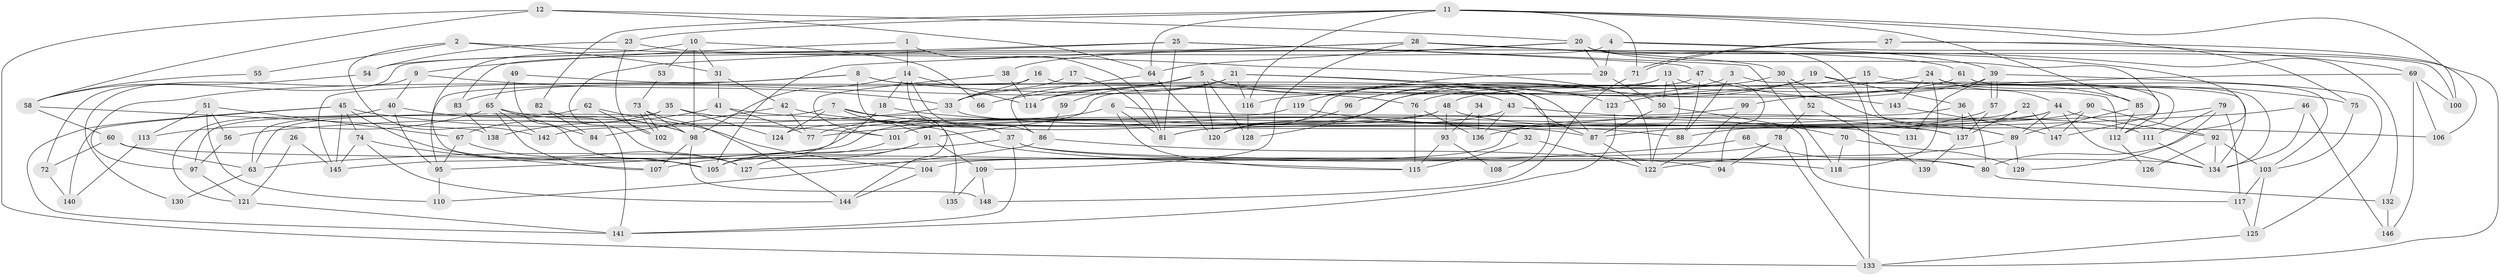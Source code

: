 // coarse degree distribution, {6: 0.14864864864864866, 8: 0.06756756756756757, 7: 0.0945945945945946, 3: 0.0945945945945946, 5: 0.22972972972972974, 4: 0.24324324324324326, 2: 0.02702702702702703, 10: 0.02702702702702703, 12: 0.02702702702702703, 9: 0.04054054054054054}
// Generated by graph-tools (version 1.1) at 2025/37/03/04/25 23:37:11]
// undirected, 148 vertices, 296 edges
graph export_dot {
  node [color=gray90,style=filled];
  1;
  2;
  3;
  4;
  5;
  6;
  7;
  8;
  9;
  10;
  11;
  12;
  13;
  14;
  15;
  16;
  17;
  18;
  19;
  20;
  21;
  22;
  23;
  24;
  25;
  26;
  27;
  28;
  29;
  30;
  31;
  32;
  33;
  34;
  35;
  36;
  37;
  38;
  39;
  40;
  41;
  42;
  43;
  44;
  45;
  46;
  47;
  48;
  49;
  50;
  51;
  52;
  53;
  54;
  55;
  56;
  57;
  58;
  59;
  60;
  61;
  62;
  63;
  64;
  65;
  66;
  67;
  68;
  69;
  70;
  71;
  72;
  73;
  74;
  75;
  76;
  77;
  78;
  79;
  80;
  81;
  82;
  83;
  84;
  85;
  86;
  87;
  88;
  89;
  90;
  91;
  92;
  93;
  94;
  95;
  96;
  97;
  98;
  99;
  100;
  101;
  102;
  103;
  104;
  105;
  106;
  107;
  108;
  109;
  110;
  111;
  112;
  113;
  114;
  115;
  116;
  117;
  118;
  119;
  120;
  121;
  122;
  123;
  124;
  125;
  126;
  127;
  128;
  129;
  130;
  131;
  132;
  133;
  134;
  135;
  136;
  137;
  138;
  139;
  140;
  141;
  142;
  143;
  144;
  145;
  146;
  147;
  148;
  1 -- 81;
  1 -- 14;
  1 -- 9;
  2 -- 122;
  2 -- 142;
  2 -- 31;
  2 -- 55;
  3 -- 88;
  3 -- 134;
  3 -- 96;
  4 -- 29;
  4 -- 39;
  4 -- 83;
  4 -- 133;
  5 -- 120;
  5 -- 128;
  5 -- 43;
  5 -- 59;
  5 -- 66;
  5 -- 87;
  6 -- 81;
  6 -- 117;
  6 -- 77;
  6 -- 115;
  7 -- 63;
  7 -- 91;
  7 -- 32;
  7 -- 124;
  7 -- 135;
  8 -- 87;
  8 -- 144;
  8 -- 97;
  8 -- 143;
  8 -- 145;
  9 -- 40;
  9 -- 33;
  9 -- 130;
  10 -- 98;
  10 -- 31;
  10 -- 53;
  10 -- 66;
  10 -- 105;
  11 -- 71;
  11 -- 23;
  11 -- 64;
  11 -- 75;
  11 -- 82;
  11 -- 85;
  11 -- 100;
  11 -- 116;
  12 -- 133;
  12 -- 20;
  12 -- 58;
  12 -- 64;
  13 -- 122;
  13 -- 33;
  13 -- 50;
  13 -- 91;
  13 -- 94;
  14 -- 37;
  14 -- 18;
  14 -- 86;
  14 -- 98;
  14 -- 114;
  15 -- 89;
  15 -- 75;
  15 -- 76;
  15 -- 120;
  16 -- 33;
  16 -- 112;
  16 -- 95;
  17 -- 81;
  17 -- 33;
  18 -- 105;
  18 -- 88;
  19 -- 114;
  19 -- 112;
  19 -- 36;
  19 -- 128;
  20 -- 100;
  20 -- 64;
  20 -- 29;
  20 -- 38;
  20 -- 133;
  20 -- 147;
  21 -- 116;
  21 -- 114;
  21 -- 83;
  21 -- 108;
  21 -- 123;
  22 -- 147;
  22 -- 137;
  22 -- 81;
  23 -- 61;
  23 -- 102;
  23 -- 54;
  24 -- 44;
  24 -- 123;
  24 -- 112;
  24 -- 118;
  24 -- 143;
  25 -- 54;
  25 -- 47;
  25 -- 81;
  25 -- 118;
  25 -- 127;
  26 -- 145;
  26 -- 121;
  27 -- 71;
  27 -- 71;
  27 -- 106;
  27 -- 69;
  28 -- 105;
  28 -- 30;
  28 -- 72;
  28 -- 80;
  28 -- 109;
  28 -- 132;
  29 -- 50;
  29 -- 119;
  30 -- 96;
  30 -- 89;
  30 -- 52;
  31 -- 41;
  31 -- 42;
  32 -- 115;
  32 -- 122;
  33 -- 137;
  33 -- 56;
  34 -- 93;
  34 -- 136;
  35 -- 115;
  35 -- 124;
  35 -- 63;
  35 -- 67;
  36 -- 80;
  36 -- 105;
  36 -- 137;
  37 -- 118;
  37 -- 141;
  37 -- 63;
  37 -- 134;
  38 -- 101;
  38 -- 114;
  39 -- 48;
  39 -- 57;
  39 -- 57;
  39 -- 125;
  39 -- 131;
  40 -- 95;
  40 -- 98;
  40 -- 121;
  41 -- 77;
  41 -- 138;
  41 -- 106;
  42 -- 87;
  42 -- 77;
  42 -- 84;
  43 -- 101;
  43 -- 136;
  43 -- 137;
  44 -- 89;
  44 -- 81;
  44 -- 87;
  44 -- 92;
  44 -- 134;
  45 -- 145;
  45 -- 105;
  45 -- 74;
  45 -- 101;
  45 -- 140;
  45 -- 141;
  46 -- 77;
  46 -- 134;
  46 -- 146;
  47 -- 85;
  47 -- 120;
  47 -- 88;
  48 -- 111;
  48 -- 95;
  48 -- 93;
  48 -- 142;
  49 -- 65;
  49 -- 105;
  49 -- 76;
  50 -- 87;
  50 -- 70;
  51 -- 67;
  51 -- 56;
  51 -- 110;
  51 -- 113;
  52 -- 78;
  52 -- 139;
  53 -- 73;
  54 -- 58;
  55 -- 58;
  56 -- 97;
  57 -- 137;
  57 -- 88;
  58 -- 60;
  58 -- 138;
  59 -- 86;
  60 -- 63;
  60 -- 80;
  60 -- 72;
  61 -- 103;
  61 -- 134;
  61 -- 116;
  62 -- 104;
  62 -- 97;
  62 -- 102;
  63 -- 130;
  64 -- 86;
  64 -- 120;
  65 -- 98;
  65 -- 113;
  65 -- 84;
  65 -- 107;
  65 -- 142;
  67 -- 95;
  67 -- 127;
  68 -- 127;
  68 -- 80;
  69 -- 99;
  69 -- 100;
  69 -- 106;
  69 -- 146;
  70 -- 118;
  70 -- 129;
  71 -- 148;
  72 -- 140;
  73 -- 102;
  73 -- 102;
  73 -- 98;
  73 -- 144;
  74 -- 107;
  74 -- 144;
  74 -- 145;
  75 -- 103;
  76 -- 115;
  76 -- 136;
  78 -- 94;
  78 -- 133;
  78 -- 104;
  79 -- 136;
  79 -- 117;
  79 -- 111;
  79 -- 129;
  80 -- 132;
  82 -- 84;
  82 -- 141;
  83 -- 138;
  85 -- 89;
  85 -- 112;
  86 -- 94;
  86 -- 110;
  87 -- 122;
  89 -- 129;
  89 -- 122;
  90 -- 147;
  90 -- 92;
  90 -- 124;
  91 -- 127;
  91 -- 107;
  91 -- 109;
  92 -- 134;
  92 -- 103;
  92 -- 126;
  93 -- 115;
  93 -- 108;
  95 -- 110;
  96 -- 120;
  97 -- 121;
  98 -- 107;
  98 -- 148;
  99 -- 122;
  99 -- 101;
  101 -- 105;
  103 -- 125;
  103 -- 117;
  104 -- 144;
  109 -- 135;
  109 -- 148;
  111 -- 134;
  112 -- 126;
  113 -- 140;
  116 -- 128;
  117 -- 125;
  119 -- 145;
  119 -- 131;
  121 -- 141;
  123 -- 141;
  125 -- 133;
  132 -- 146;
  137 -- 139;
  143 -- 147;
}
